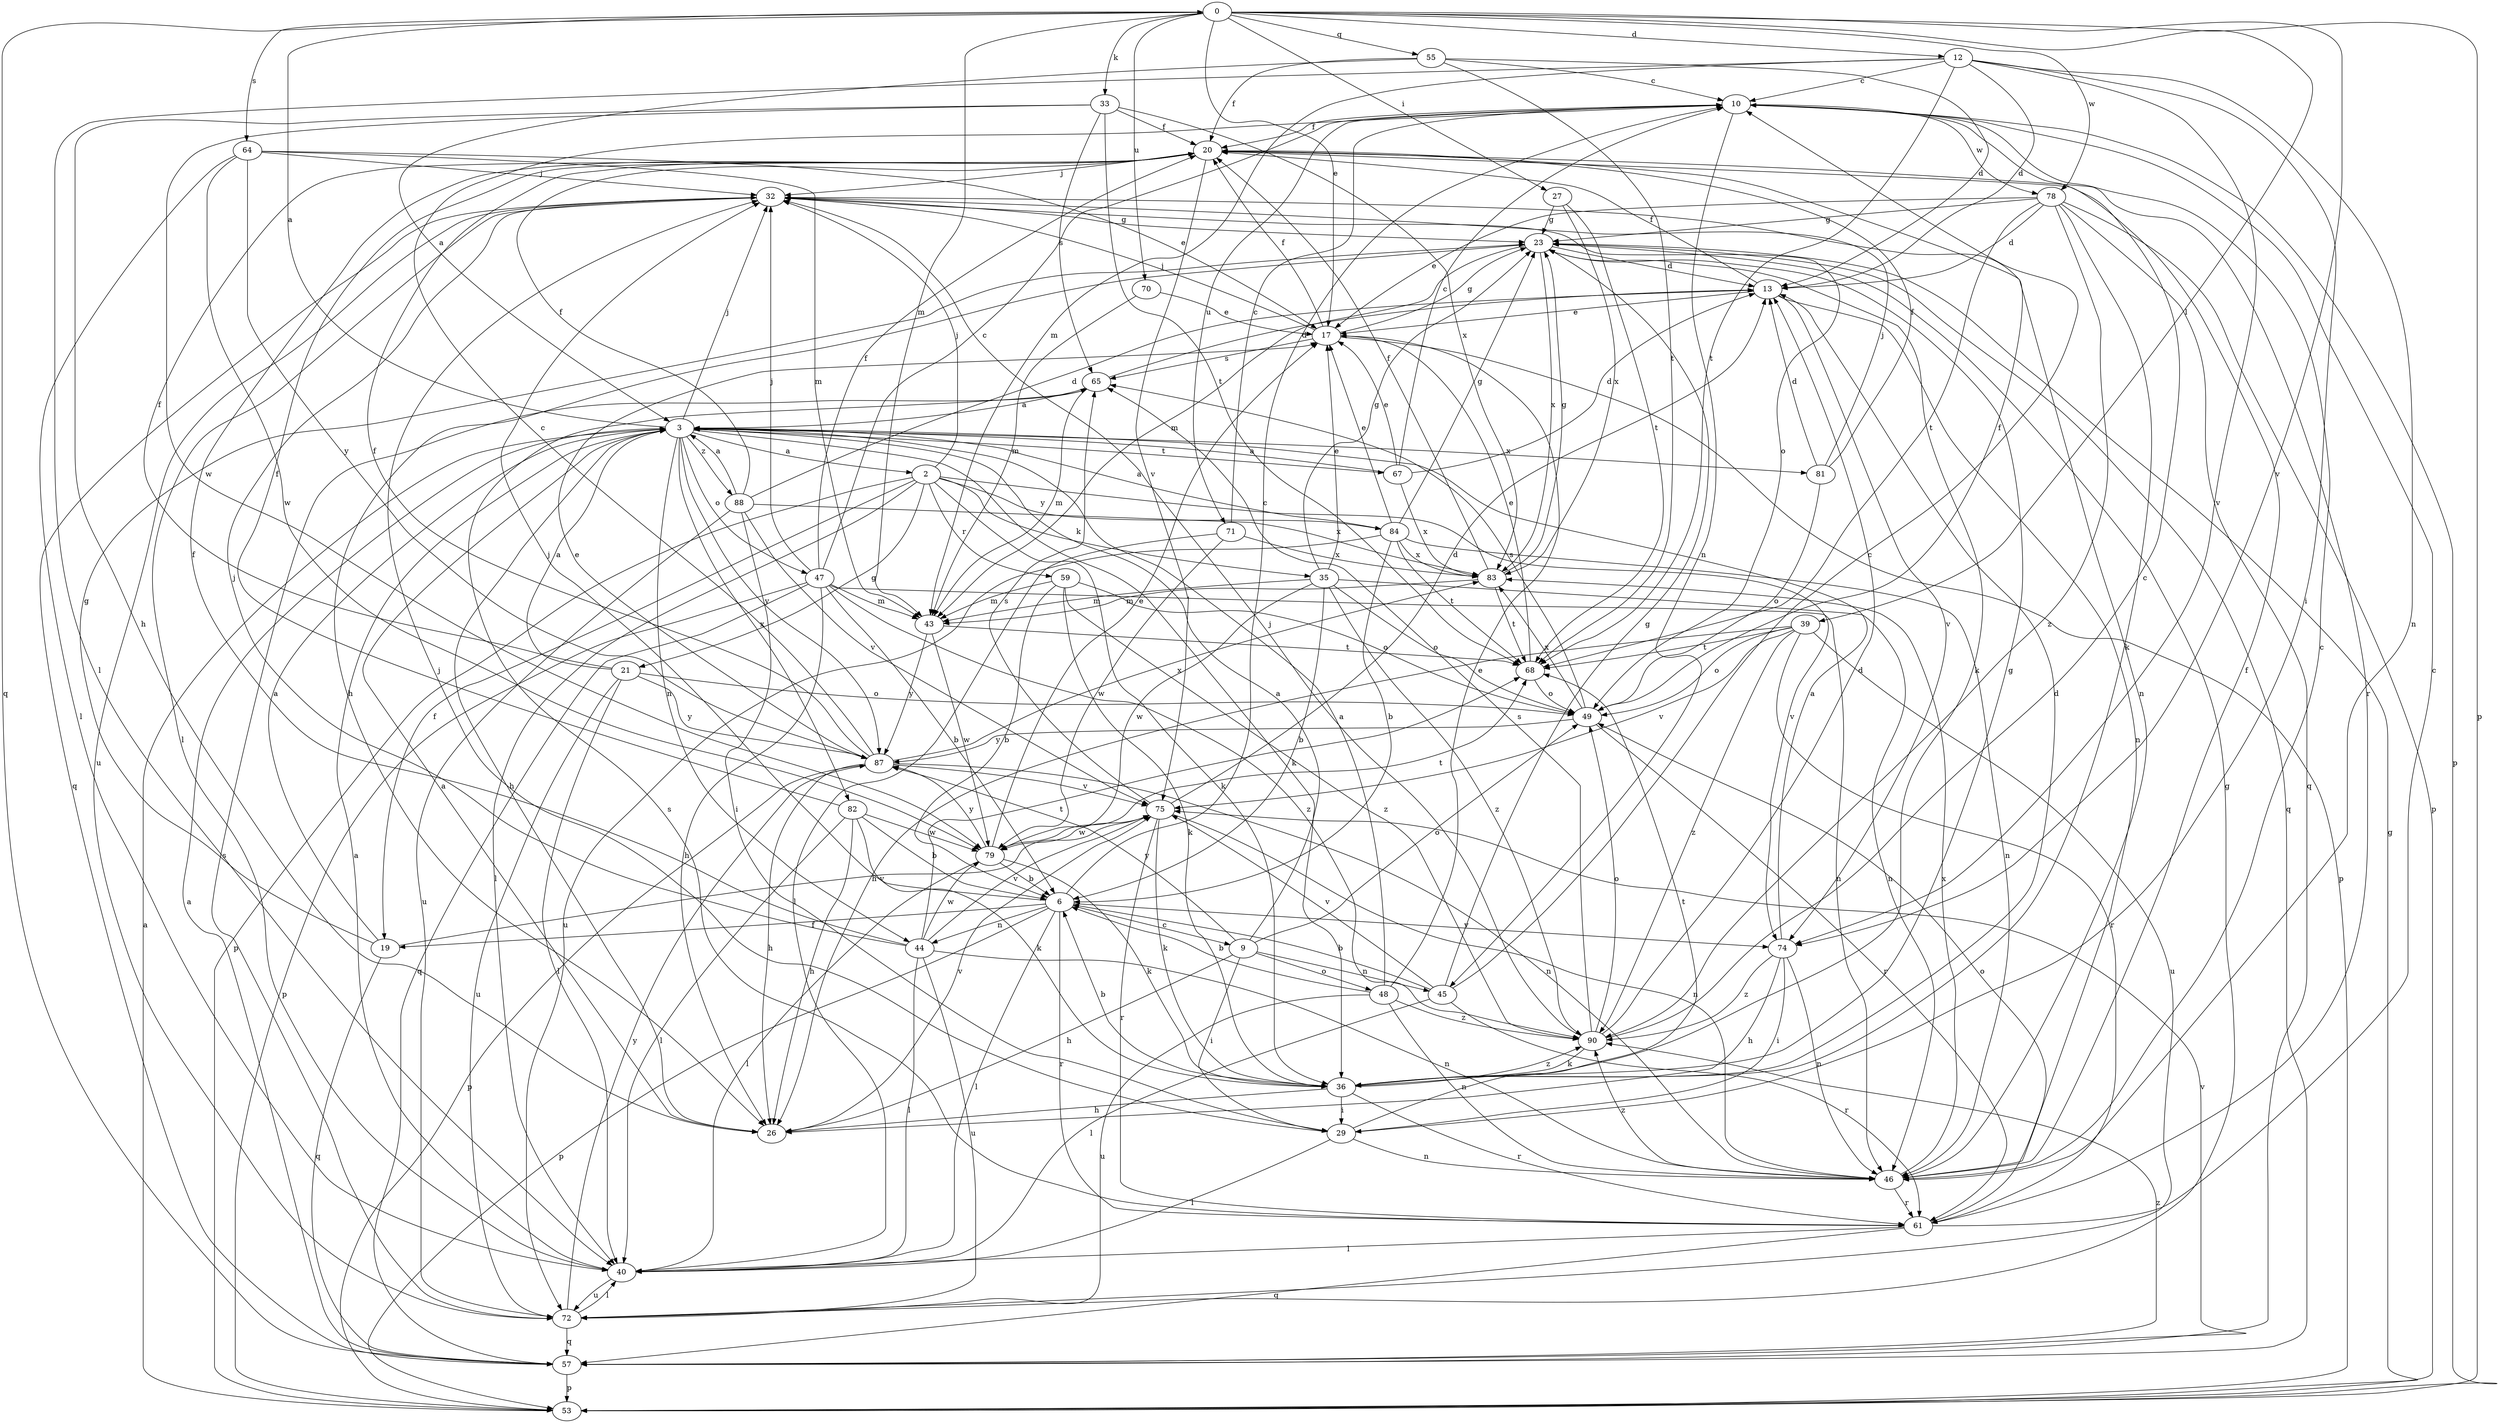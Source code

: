 strict digraph  {
0;
2;
3;
6;
9;
10;
12;
13;
17;
19;
20;
21;
23;
26;
27;
29;
32;
33;
35;
36;
39;
40;
43;
44;
45;
46;
47;
48;
49;
53;
55;
57;
59;
61;
64;
65;
67;
68;
70;
71;
72;
74;
75;
78;
79;
81;
82;
83;
84;
87;
88;
90;
0 -> 12  [label=d];
0 -> 17  [label=e];
0 -> 27  [label=i];
0 -> 33  [label=k];
0 -> 39  [label=l];
0 -> 43  [label=m];
0 -> 53  [label=p];
0 -> 55  [label=q];
0 -> 57  [label=q];
0 -> 64  [label=s];
0 -> 70  [label=u];
0 -> 74  [label=v];
0 -> 78  [label=w];
2 -> 19  [label=f];
2 -> 21  [label=g];
2 -> 32  [label=j];
2 -> 35  [label=k];
2 -> 36  [label=k];
2 -> 40  [label=l];
2 -> 53  [label=p];
2 -> 59  [label=r];
2 -> 74  [label=v];
2 -> 84  [label=y];
3 -> 0  [label=a];
3 -> 2  [label=a];
3 -> 26  [label=h];
3 -> 32  [label=j];
3 -> 36  [label=k];
3 -> 44  [label=n];
3 -> 47  [label=o];
3 -> 67  [label=t];
3 -> 81  [label=x];
3 -> 82  [label=x];
3 -> 87  [label=y];
3 -> 88  [label=z];
6 -> 9  [label=c];
6 -> 10  [label=c];
6 -> 19  [label=f];
6 -> 32  [label=j];
6 -> 40  [label=l];
6 -> 44  [label=n];
6 -> 53  [label=p];
6 -> 61  [label=r];
6 -> 74  [label=v];
9 -> 3  [label=a];
9 -> 26  [label=h];
9 -> 29  [label=i];
9 -> 45  [label=n];
9 -> 48  [label=o];
9 -> 49  [label=o];
9 -> 87  [label=y];
10 -> 20  [label=f];
10 -> 45  [label=n];
10 -> 53  [label=p];
10 -> 71  [label=u];
10 -> 78  [label=w];
12 -> 10  [label=c];
12 -> 13  [label=d];
12 -> 29  [label=i];
12 -> 40  [label=l];
12 -> 43  [label=m];
12 -> 46  [label=n];
12 -> 68  [label=t];
12 -> 74  [label=v];
13 -> 17  [label=e];
13 -> 20  [label=f];
13 -> 46  [label=n];
13 -> 74  [label=v];
17 -> 20  [label=f];
17 -> 23  [label=g];
17 -> 32  [label=j];
17 -> 53  [label=p];
17 -> 65  [label=s];
19 -> 3  [label=a];
19 -> 23  [label=g];
19 -> 57  [label=q];
19 -> 75  [label=v];
20 -> 32  [label=j];
20 -> 61  [label=r];
20 -> 75  [label=v];
21 -> 3  [label=a];
21 -> 20  [label=f];
21 -> 40  [label=l];
21 -> 49  [label=o];
21 -> 72  [label=u];
21 -> 87  [label=y];
23 -> 13  [label=d];
23 -> 26  [label=h];
23 -> 36  [label=k];
23 -> 43  [label=m];
23 -> 57  [label=q];
23 -> 83  [label=x];
26 -> 3  [label=a];
26 -> 75  [label=v];
27 -> 23  [label=g];
27 -> 68  [label=t];
27 -> 83  [label=x];
29 -> 32  [label=j];
29 -> 40  [label=l];
29 -> 46  [label=n];
29 -> 68  [label=t];
32 -> 23  [label=g];
32 -> 40  [label=l];
32 -> 46  [label=n];
32 -> 49  [label=o];
32 -> 57  [label=q];
32 -> 72  [label=u];
33 -> 20  [label=f];
33 -> 26  [label=h];
33 -> 65  [label=s];
33 -> 68  [label=t];
33 -> 79  [label=w];
33 -> 83  [label=x];
35 -> 6  [label=b];
35 -> 17  [label=e];
35 -> 23  [label=g];
35 -> 43  [label=m];
35 -> 46  [label=n];
35 -> 49  [label=o];
35 -> 79  [label=w];
35 -> 90  [label=z];
36 -> 6  [label=b];
36 -> 13  [label=d];
36 -> 23  [label=g];
36 -> 26  [label=h];
36 -> 29  [label=i];
36 -> 61  [label=r];
36 -> 90  [label=z];
39 -> 26  [label=h];
39 -> 49  [label=o];
39 -> 61  [label=r];
39 -> 68  [label=t];
39 -> 72  [label=u];
39 -> 75  [label=v];
39 -> 90  [label=z];
40 -> 3  [label=a];
40 -> 72  [label=u];
43 -> 68  [label=t];
43 -> 79  [label=w];
43 -> 87  [label=y];
44 -> 20  [label=f];
44 -> 32  [label=j];
44 -> 40  [label=l];
44 -> 46  [label=n];
44 -> 68  [label=t];
44 -> 72  [label=u];
44 -> 75  [label=v];
44 -> 79  [label=w];
45 -> 6  [label=b];
45 -> 10  [label=c];
45 -> 23  [label=g];
45 -> 40  [label=l];
45 -> 61  [label=r];
45 -> 75  [label=v];
46 -> 10  [label=c];
46 -> 20  [label=f];
46 -> 61  [label=r];
46 -> 83  [label=x];
46 -> 90  [label=z];
47 -> 6  [label=b];
47 -> 10  [label=c];
47 -> 20  [label=f];
47 -> 26  [label=h];
47 -> 32  [label=j];
47 -> 43  [label=m];
47 -> 46  [label=n];
47 -> 53  [label=p];
47 -> 57  [label=q];
47 -> 90  [label=z];
48 -> 3  [label=a];
48 -> 6  [label=b];
48 -> 17  [label=e];
48 -> 46  [label=n];
48 -> 72  [label=u];
48 -> 90  [label=z];
49 -> 20  [label=f];
49 -> 61  [label=r];
49 -> 65  [label=s];
49 -> 83  [label=x];
49 -> 87  [label=y];
53 -> 3  [label=a];
53 -> 23  [label=g];
55 -> 3  [label=a];
55 -> 10  [label=c];
55 -> 13  [label=d];
55 -> 20  [label=f];
55 -> 68  [label=t];
57 -> 3  [label=a];
57 -> 53  [label=p];
57 -> 75  [label=v];
57 -> 90  [label=z];
59 -> 6  [label=b];
59 -> 36  [label=k];
59 -> 43  [label=m];
59 -> 49  [label=o];
59 -> 90  [label=z];
61 -> 10  [label=c];
61 -> 40  [label=l];
61 -> 49  [label=o];
61 -> 57  [label=q];
61 -> 65  [label=s];
64 -> 17  [label=e];
64 -> 32  [label=j];
64 -> 40  [label=l];
64 -> 43  [label=m];
64 -> 79  [label=w];
64 -> 87  [label=y];
65 -> 3  [label=a];
65 -> 13  [label=d];
65 -> 43  [label=m];
67 -> 3  [label=a];
67 -> 10  [label=c];
67 -> 13  [label=d];
67 -> 17  [label=e];
67 -> 83  [label=x];
68 -> 17  [label=e];
68 -> 49  [label=o];
70 -> 17  [label=e];
70 -> 43  [label=m];
71 -> 10  [label=c];
71 -> 40  [label=l];
71 -> 79  [label=w];
71 -> 83  [label=x];
72 -> 23  [label=g];
72 -> 40  [label=l];
72 -> 57  [label=q];
72 -> 65  [label=s];
72 -> 87  [label=y];
74 -> 3  [label=a];
74 -> 26  [label=h];
74 -> 29  [label=i];
74 -> 46  [label=n];
74 -> 90  [label=z];
75 -> 13  [label=d];
75 -> 36  [label=k];
75 -> 46  [label=n];
75 -> 61  [label=r];
75 -> 65  [label=s];
75 -> 79  [label=w];
78 -> 13  [label=d];
78 -> 17  [label=e];
78 -> 23  [label=g];
78 -> 36  [label=k];
78 -> 53  [label=p];
78 -> 57  [label=q];
78 -> 68  [label=t];
78 -> 90  [label=z];
79 -> 6  [label=b];
79 -> 17  [label=e];
79 -> 36  [label=k];
79 -> 40  [label=l];
79 -> 68  [label=t];
79 -> 87  [label=y];
81 -> 13  [label=d];
81 -> 20  [label=f];
81 -> 32  [label=j];
81 -> 49  [label=o];
82 -> 6  [label=b];
82 -> 20  [label=f];
82 -> 26  [label=h];
82 -> 36  [label=k];
82 -> 40  [label=l];
82 -> 79  [label=w];
83 -> 20  [label=f];
83 -> 23  [label=g];
83 -> 43  [label=m];
83 -> 68  [label=t];
84 -> 3  [label=a];
84 -> 6  [label=b];
84 -> 17  [label=e];
84 -> 23  [label=g];
84 -> 46  [label=n];
84 -> 68  [label=t];
84 -> 72  [label=u];
84 -> 83  [label=x];
87 -> 10  [label=c];
87 -> 17  [label=e];
87 -> 20  [label=f];
87 -> 26  [label=h];
87 -> 46  [label=n];
87 -> 53  [label=p];
87 -> 75  [label=v];
87 -> 83  [label=x];
88 -> 3  [label=a];
88 -> 13  [label=d];
88 -> 20  [label=f];
88 -> 29  [label=i];
88 -> 72  [label=u];
88 -> 75  [label=v];
88 -> 83  [label=x];
90 -> 10  [label=c];
90 -> 13  [label=d];
90 -> 32  [label=j];
90 -> 36  [label=k];
90 -> 49  [label=o];
90 -> 65  [label=s];
}
